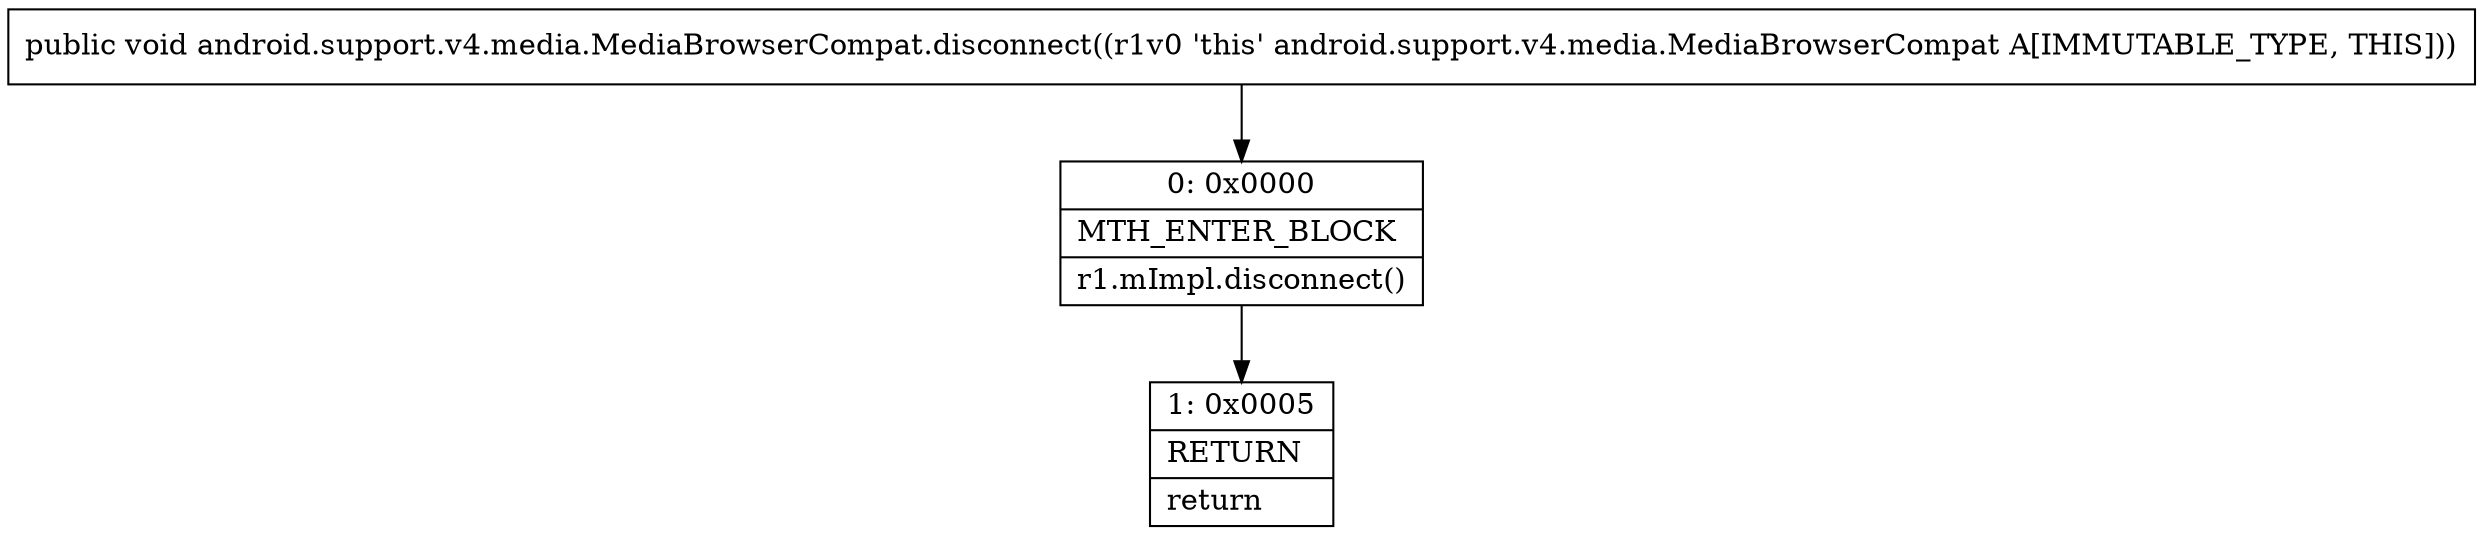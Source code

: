 digraph "CFG forandroid.support.v4.media.MediaBrowserCompat.disconnect()V" {
Node_0 [shape=record,label="{0\:\ 0x0000|MTH_ENTER_BLOCK\l|r1.mImpl.disconnect()\l}"];
Node_1 [shape=record,label="{1\:\ 0x0005|RETURN\l|return\l}"];
MethodNode[shape=record,label="{public void android.support.v4.media.MediaBrowserCompat.disconnect((r1v0 'this' android.support.v4.media.MediaBrowserCompat A[IMMUTABLE_TYPE, THIS])) }"];
MethodNode -> Node_0;
Node_0 -> Node_1;
}

